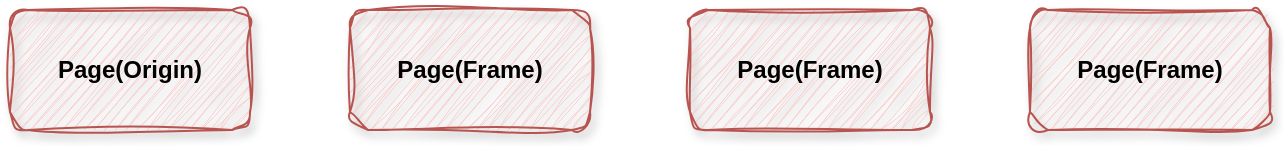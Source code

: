 <mxfile version="22.0.4" type="github">
  <diagram name="第 1 页" id="KwEkuABC4V0EP4xVtvm4">
    <mxGraphModel dx="954" dy="585" grid="1" gridSize="10" guides="1" tooltips="1" connect="1" arrows="1" fold="1" page="1" pageScale="1" pageWidth="827" pageHeight="1169" math="0" shadow="0">
      <root>
        <mxCell id="0" />
        <mxCell id="1" parent="0" />
        <mxCell id="xrYzasFjYY3-0Skaj9Au-1" value="&lt;b&gt;Page(Origin)&lt;/b&gt;" style="rounded=1;whiteSpace=wrap;html=1;shadow=1;sketch=1;curveFitting=1;jiggle=2;fillColor=#f8cecc;strokeColor=#b85450;" vertex="1" parent="1">
          <mxGeometry x="80" y="50" width="120" height="60" as="geometry" />
        </mxCell>
        <mxCell id="xrYzasFjYY3-0Skaj9Au-2" value="&lt;b&gt;Page(Frame)&lt;/b&gt;" style="rounded=1;whiteSpace=wrap;html=1;shadow=1;sketch=1;curveFitting=1;jiggle=2;fillColor=#f8cecc;strokeColor=#b85450;" vertex="1" parent="1">
          <mxGeometry x="250" y="50" width="120" height="60" as="geometry" />
        </mxCell>
        <mxCell id="xrYzasFjYY3-0Skaj9Au-3" value="&lt;b&gt;Page(Frame)&lt;/b&gt;" style="rounded=1;whiteSpace=wrap;html=1;shadow=1;sketch=1;curveFitting=1;jiggle=2;fillColor=#f8cecc;strokeColor=#b85450;" vertex="1" parent="1">
          <mxGeometry x="420" y="50" width="120" height="60" as="geometry" />
        </mxCell>
        <mxCell id="xrYzasFjYY3-0Skaj9Au-4" value="&lt;b&gt;Page(Frame)&lt;/b&gt;" style="rounded=1;whiteSpace=wrap;html=1;shadow=1;sketch=1;curveFitting=1;jiggle=2;fillColor=#f8cecc;strokeColor=#b85450;" vertex="1" parent="1">
          <mxGeometry x="590" y="50" width="120" height="60" as="geometry" />
        </mxCell>
      </root>
    </mxGraphModel>
  </diagram>
</mxfile>
